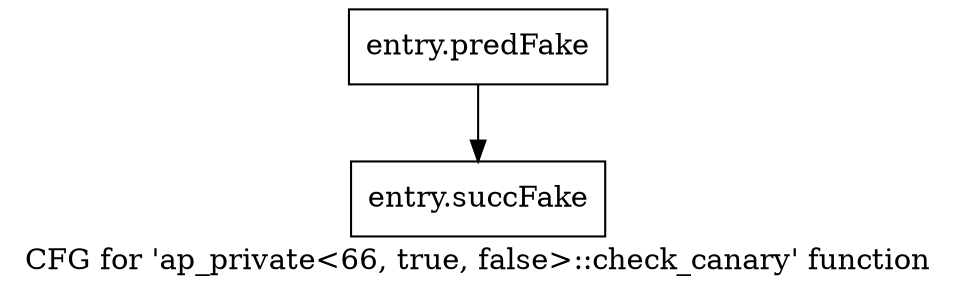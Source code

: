 digraph "CFG for 'ap_private\<66, true, false\>::check_canary' function" {
	label="CFG for 'ap_private\<66, true, false\>::check_canary' function";

	Node0x3de7be0 [shape=record,filename="",linenumber="",label="{entry.predFake}"];
	Node0x3de7be0 -> Node0x3ed2680[ callList="" memoryops="" filename="/tools/Xilinx/Vitis_HLS/2022.1/include/etc/ap_private.h" execusionnum="9600"];
	Node0x3ed2680 [shape=record,filename="/tools/Xilinx/Vitis_HLS/2022.1/include/etc/ap_private.h",linenumber="3331",label="{entry.succFake}"];
}

